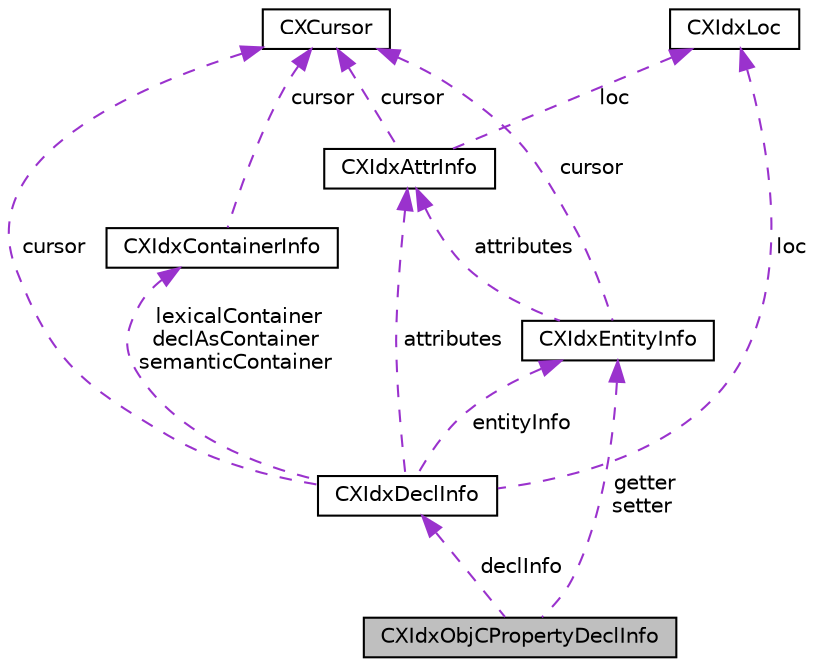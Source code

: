digraph "CXIdxObjCPropertyDeclInfo"
{
  edge [fontname="Helvetica",fontsize="10",labelfontname="Helvetica",labelfontsize="10"];
  node [fontname="Helvetica",fontsize="10",shape=record];
  Node1 [label="CXIdxObjCPropertyDeclInfo",height=0.2,width=0.4,color="black", fillcolor="grey75", style="filled", fontcolor="black"];
  Node2 -> Node1 [dir="back",color="darkorchid3",fontsize="10",style="dashed",label=" declInfo" ,fontname="Helvetica"];
  Node2 [label="CXIdxDeclInfo",height=0.2,width=0.4,color="black", fillcolor="white", style="filled",URL="$structCXIdxDeclInfo.html"];
  Node3 -> Node2 [dir="back",color="darkorchid3",fontsize="10",style="dashed",label=" attributes" ,fontname="Helvetica"];
  Node3 [label="CXIdxAttrInfo",height=0.2,width=0.4,color="black", fillcolor="white", style="filled",URL="$structCXIdxAttrInfo.html"];
  Node4 -> Node3 [dir="back",color="darkorchid3",fontsize="10",style="dashed",label=" cursor" ,fontname="Helvetica"];
  Node4 [label="CXCursor",height=0.2,width=0.4,color="black", fillcolor="white", style="filled",URL="$structCXCursor.html",tooltip="A cursor representing some element in the abstract syntax tree for a translation unit. "];
  Node5 -> Node3 [dir="back",color="darkorchid3",fontsize="10",style="dashed",label=" loc" ,fontname="Helvetica"];
  Node5 [label="CXIdxLoc",height=0.2,width=0.4,color="black", fillcolor="white", style="filled",URL="$structCXIdxLoc.html",tooltip="Source location passed to index callbacks. "];
  Node4 -> Node2 [dir="back",color="darkorchid3",fontsize="10",style="dashed",label=" cursor" ,fontname="Helvetica"];
  Node5 -> Node2 [dir="back",color="darkorchid3",fontsize="10",style="dashed",label=" loc" ,fontname="Helvetica"];
  Node6 -> Node2 [dir="back",color="darkorchid3",fontsize="10",style="dashed",label=" lexicalContainer\ndeclAsContainer\nsemanticContainer" ,fontname="Helvetica"];
  Node6 [label="CXIdxContainerInfo",height=0.2,width=0.4,color="black", fillcolor="white", style="filled",URL="$structCXIdxContainerInfo.html"];
  Node4 -> Node6 [dir="back",color="darkorchid3",fontsize="10",style="dashed",label=" cursor" ,fontname="Helvetica"];
  Node7 -> Node2 [dir="back",color="darkorchid3",fontsize="10",style="dashed",label=" entityInfo" ,fontname="Helvetica"];
  Node7 [label="CXIdxEntityInfo",height=0.2,width=0.4,color="black", fillcolor="white", style="filled",URL="$structCXIdxEntityInfo.html"];
  Node3 -> Node7 [dir="back",color="darkorchid3",fontsize="10",style="dashed",label=" attributes" ,fontname="Helvetica"];
  Node4 -> Node7 [dir="back",color="darkorchid3",fontsize="10",style="dashed",label=" cursor" ,fontname="Helvetica"];
  Node7 -> Node1 [dir="back",color="darkorchid3",fontsize="10",style="dashed",label=" getter\nsetter" ,fontname="Helvetica"];
}
